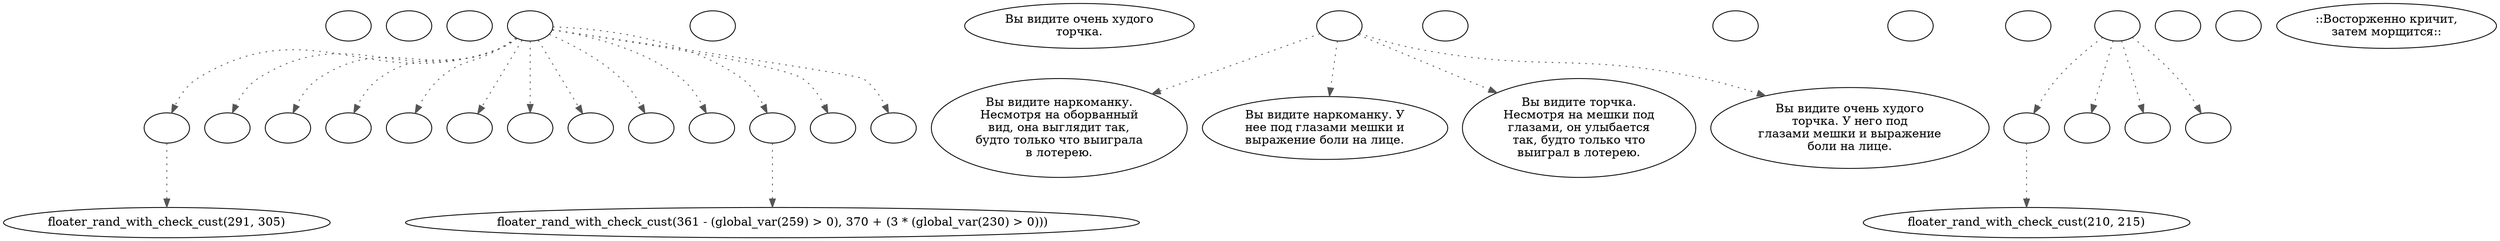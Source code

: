 digraph ncJunkie {
  "start" [style=filled       fillcolor="#FFFFFF"       color="#000000"]
  "start" [label=""]
  "critter_p_proc" [style=filled       fillcolor="#FFFFFF"       color="#000000"]
  "critter_p_proc" [label=""]
  "pickup_p_proc" [style=filled       fillcolor="#FFFFFF"       color="#000000"]
  "pickup_p_proc" [label=""]
  "talk_p_proc" [style=filled       fillcolor="#FFFFFF"       color="#000000"]
  "talk_p_proc" -> "Node010" [style=dotted color="#555555"]
  "talk_p_proc" -> "Node016" [style=dotted color="#555555"]
  "talk_p_proc" -> "Node017" [style=dotted color="#555555"]
  "talk_p_proc" -> "Node018" [style=dotted color="#555555"]
  "talk_p_proc" -> "Node019" [style=dotted color="#555555"]
  "talk_p_proc" -> "Node020" [style=dotted color="#555555"]
  "talk_p_proc" -> "Node021" [style=dotted color="#555555"]
  "talk_p_proc" -> "Node009" [style=dotted color="#555555"]
  "talk_p_proc" -> "Node011" [style=dotted color="#555555"]
  "talk_p_proc" -> "Node012" [style=dotted color="#555555"]
  "talk_p_proc" -> "Node013" [style=dotted color="#555555"]
  "talk_p_proc" -> "Node015" [style=dotted color="#555555"]
  "talk_p_proc" -> "Node014" [style=dotted color="#555555"]
  "talk_p_proc" [label=""]
  "destroy_p_proc" [style=filled       fillcolor="#FFFFFF"       color="#000000"]
  "destroy_p_proc" [label=""]
  "look_at_p_proc" [style=filled       fillcolor="#FFFFFF"       color="#000000"]
  "look_at_p_proc" [label="Вы видите очень худого\nторчка."]
  "description_p_proc" [style=filled       fillcolor="#FFFFFF"       color="#000000"]
  "description_p_proc" -> "Node004" [style=dotted color="#555555"]
  "description_p_proc" -> "Node003" [style=dotted color="#555555"]
  "description_p_proc" -> "Node002" [style=dotted color="#555555"]
  "description_p_proc" -> "Node001" [style=dotted color="#555555"]
  "description_p_proc" [label=""]
  "use_skill_on_p_proc" [style=filled       fillcolor="#FFFFFF"       color="#000000"]
  "use_skill_on_p_proc" [label=""]
  "damage_p_proc" [style=filled       fillcolor="#FFFFFF"       color="#000000"]
  "damage_p_proc" [label=""]
  "map_enter_p_proc" [style=filled       fillcolor="#FFFFFF"       color="#000000"]
  "map_enter_p_proc" [label=""]
  "use_obj_on_p_proc" [style=filled       fillcolor="#FFFFFF"       color="#000000"]
  "use_obj_on_p_proc" [label=""]
  "timed_event_p_proc" [style=filled       fillcolor="#FFFFFF"       color="#000000"]
  "timed_event_p_proc" -> "Node006" [style=dotted color="#555555"]
  "timed_event_p_proc" -> "Node008" [style=dotted color="#555555"]
  "timed_event_p_proc" -> "Node005" [style=dotted color="#555555"]
  "timed_event_p_proc" -> "Node007" [style=dotted color="#555555"]
  "timed_event_p_proc" [label=""]
  "push_p_proc" [style=filled       fillcolor="#FFFFFF"       color="#000000"]
  "push_p_proc" [label=""]
  "map_update_p_proc" [style=filled       fillcolor="#FFFFFF"       color="#000000"]
  "map_update_p_proc" [label=""]
  "Node001" [style=filled       fillcolor="#FFFFFF"       color="#000000"]
  "Node001" [label="Вы видите очень худого\nторчка. У него под\nглазами мешки и выражение\nболи на лице."]
  "Node002" [style=filled       fillcolor="#FFFFFF"       color="#000000"]
  "Node002" [label="Вы видите торчка.\nНесмотря на мешки под\nглазами, он улыбается\nтак, будто только что\nвыиграл в лотерею."]
  "Node003" [style=filled       fillcolor="#FFFFFF"       color="#000000"]
  "Node003" [label="Вы видите наркоманку. У\nнее под глазами мешки и\nвыражение боли на лице."]
  "Node004" [style=filled       fillcolor="#FFFFFF"       color="#000000"]
  "Node004" [label="Вы видите наркоманку.\nНесмотря на оборванный\nвид, она выглядит так,\nбудто только что выиграла\nв лотерею."]
  "Node005" [style=filled       fillcolor="#FFFFFF"       color="#000000"]
  "Node005" [label=""]
  "Node006" [style=filled       fillcolor="#FFFFFF"       color="#000000"]
  "Node006" -> "floater_rand_with_check_cust(210, 215)" [style=dotted color="#555555"]
  "Node006" [label=""]
  "Node007" [style=filled       fillcolor="#FFFFFF"       color="#000000"]
  "Node007" [label=""]
  "Node008" [style=filled       fillcolor="#FFFFFF"       color="#000000"]
  "Node008" [label=""]
  "Node009" [style=filled       fillcolor="#FFFFFF"       color="#000000"]
  "Node009" [label=""]
  "Node010" [style=filled       fillcolor="#FFFFFF"       color="#000000"]
  "Node010" -> "floater_rand_with_check_cust(291, 305)" [style=dotted color="#555555"]
  "Node010" [label=""]
  "Node011" [style=filled       fillcolor="#FFFFFF"       color="#000000"]
  "Node011" [label=""]
  "Node012" [style=filled       fillcolor="#FFFFFF"       color="#000000"]
  "Node012" [label=""]
  "Node013" [style=filled       fillcolor="#FFFFFF"       color="#000000"]
  "Node013" -> "floater_rand_with_check_cust(361 - (global_var(259) > 0), 370 + (3 * (global_var(230) > 0)))" [style=dotted color="#555555"]
  "Node013" [label=""]
  "Node014" [style=filled       fillcolor="#FFFFFF"       color="#000000"]
  "Node014" [label=""]
  "Node015" [style=filled       fillcolor="#FFFFFF"       color="#000000"]
  "Node015" [label=""]
  "Node016" [style=filled       fillcolor="#FFFFFF"       color="#000000"]
  "Node016" [label=""]
  "Node017" [style=filled       fillcolor="#FFFFFF"       color="#000000"]
  "Node017" [label=""]
  "Node018" [style=filled       fillcolor="#FFFFFF"       color="#000000"]
  "Node018" [label=""]
  "Node019" [style=filled       fillcolor="#FFFFFF"       color="#000000"]
  "Node019" [label=""]
  "Node020" [style=filled       fillcolor="#FFFFFF"       color="#000000"]
  "Node020" [label=""]
  "Node021" [style=filled       fillcolor="#FFFFFF"       color="#000000"]
  "Node021" [label=""]
  "floater_rand_with_check_cust" [style=filled       fillcolor="#FFFFFF"       color="#000000"]
  "floater_rand_with_check_cust" [label="::Восторженно кричит,\nзатем морщится::"]
}